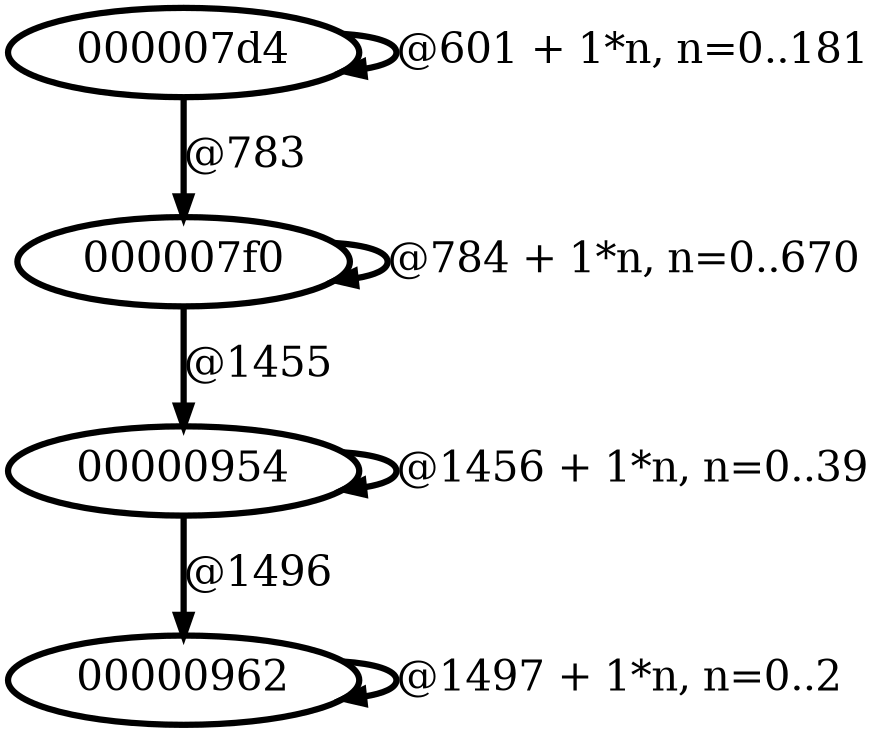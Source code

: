 digraph G {
        node [style=rounded, penwidth=3, fontsize=20, shape=oval];
        "000007d4" -> "000007d4" [label="@601 + 1*n, n=0..181", color=black,arrowsize=1,style=bold,penwidth=3,fontsize=20];
"000007d4" -> "000007f0" [label="@783", color=black,arrowsize=1,style=bold,penwidth=3,fontsize=20];
"000007f0" -> "000007f0" [label="@784 + 1*n, n=0..670", color=black,arrowsize=1,style=bold,penwidth=3,fontsize=20];
"000007f0" -> "00000954" [label="@1455", color=black,arrowsize=1,style=bold,penwidth=3,fontsize=20];
"00000954" -> "00000954" [label="@1456 + 1*n, n=0..39", color=black,arrowsize=1,style=bold,penwidth=3,fontsize=20];
"00000954" -> "00000962" [label="@1496", color=black,arrowsize=1,style=bold,penwidth=3,fontsize=20];
"00000962" -> "00000962" [label="@1497 + 1*n, n=0..2", color=black,arrowsize=1,style=bold,penwidth=3,fontsize=20];
}

